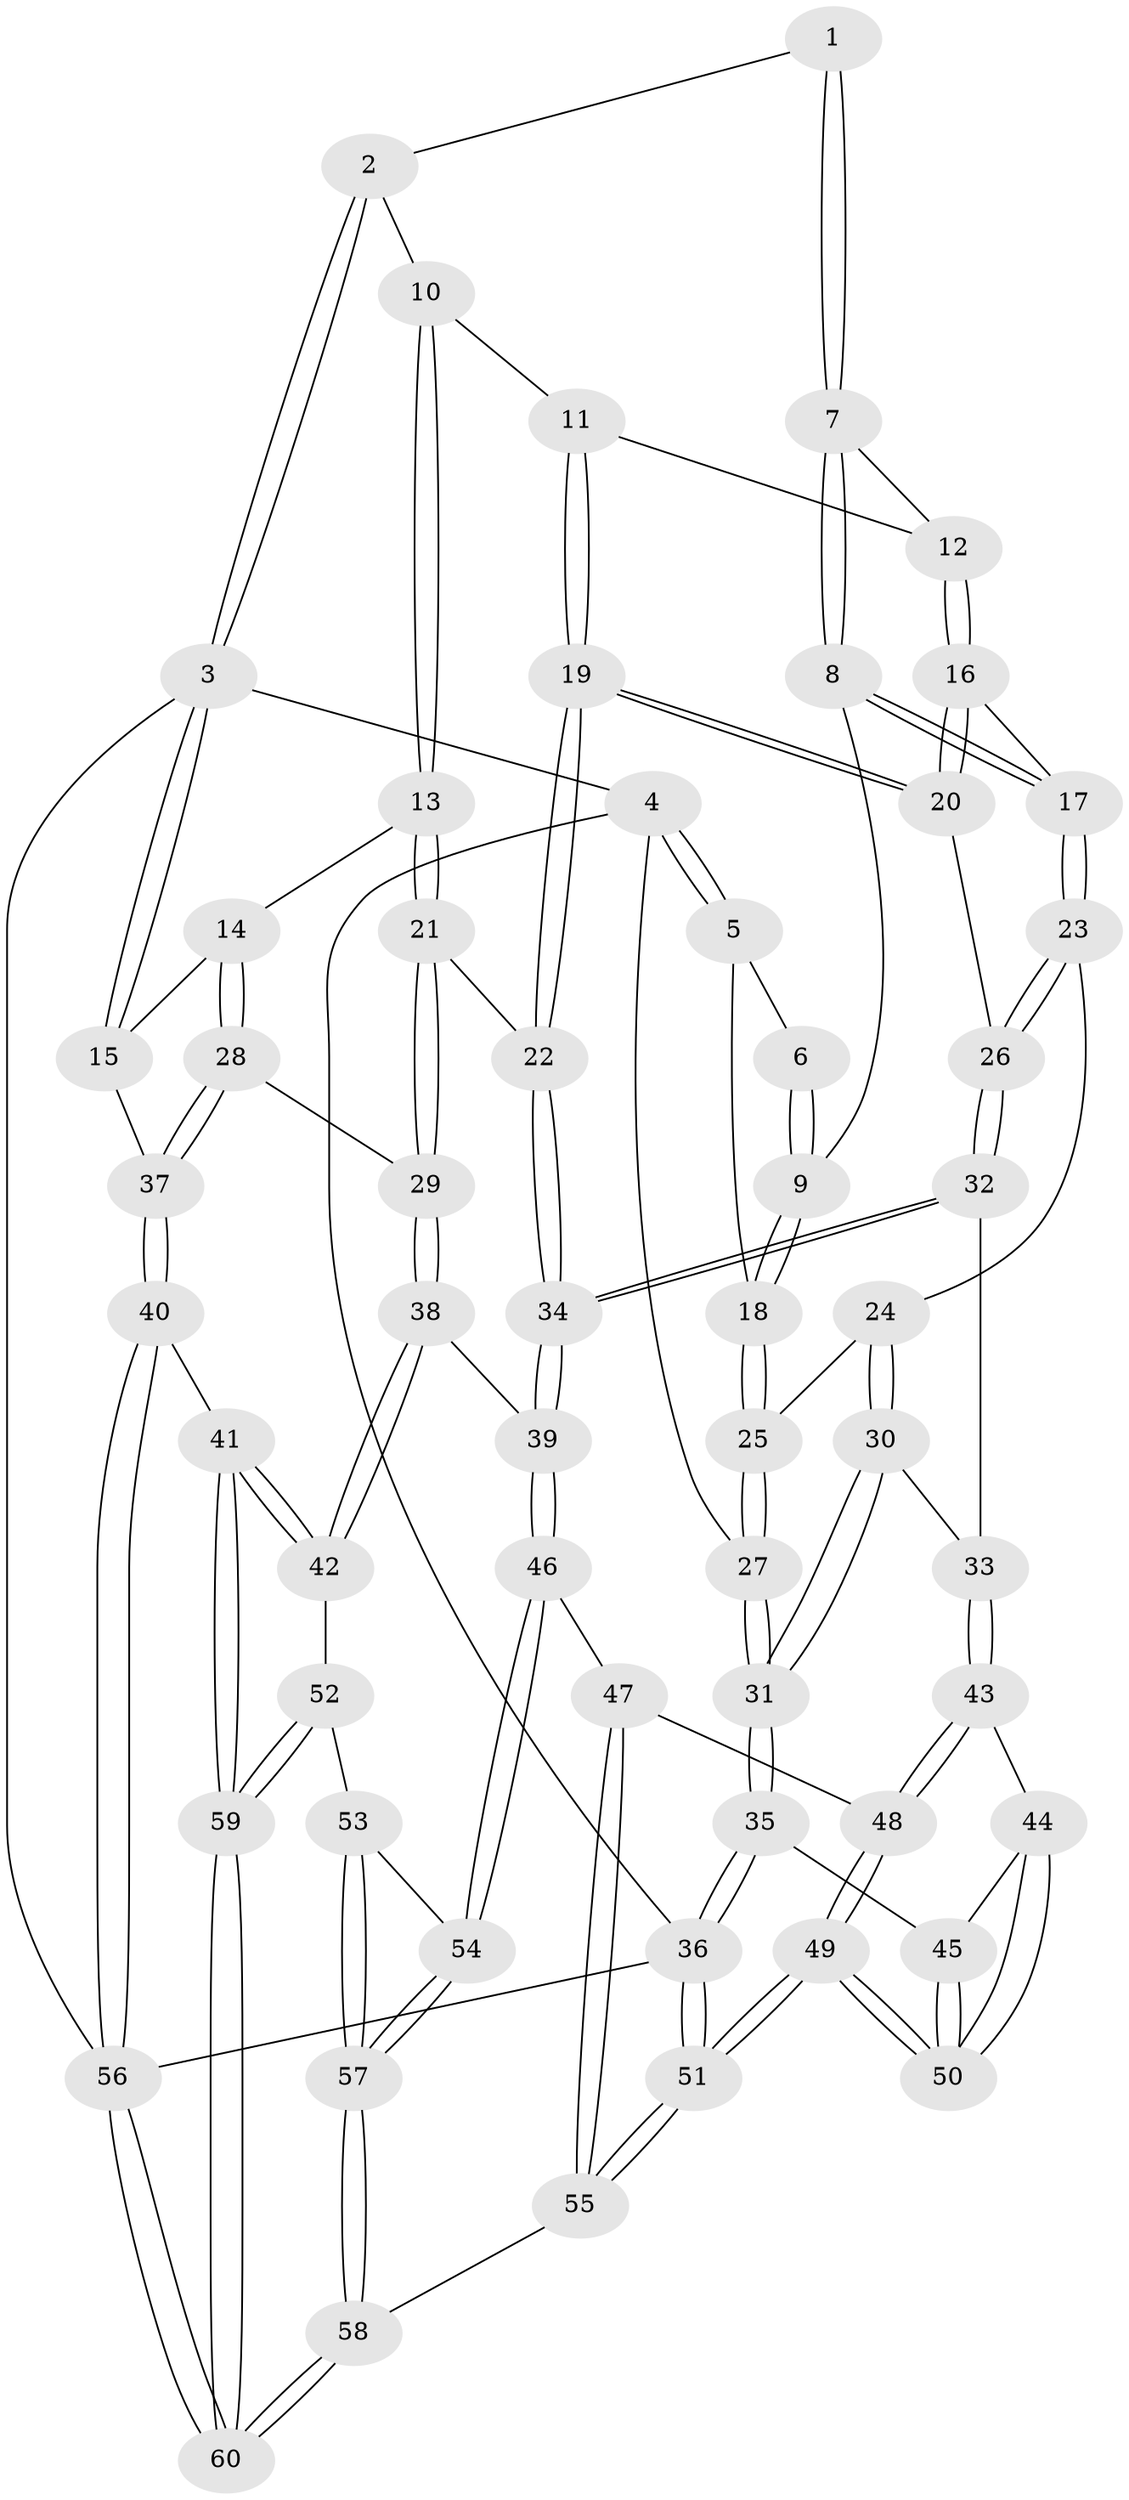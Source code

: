 // coarse degree distribution, {3: 0.2916666666666667, 4: 0.625, 7: 0.041666666666666664, 2: 0.041666666666666664}
// Generated by graph-tools (version 1.1) at 2025/38/03/04/25 23:38:37]
// undirected, 60 vertices, 147 edges
graph export_dot {
  node [color=gray90,style=filled];
  1 [pos="+0.4724528952988013+0"];
  2 [pos="+0.7744779740011936+0"];
  3 [pos="+1+0"];
  4 [pos="+0+0"];
  5 [pos="+0+0"];
  6 [pos="+0.3831935484478316+0"];
  7 [pos="+0.5080983254145218+0.10970164511222527"];
  8 [pos="+0.3955632292257597+0.22989523319140562"];
  9 [pos="+0.34516292914228125+0.22335356379782395"];
  10 [pos="+0.7900521732903113+0.03707654857590184"];
  11 [pos="+0.6455257691535896+0.1960782090207169"];
  12 [pos="+0.5219502615356756+0.13058570470305625"];
  13 [pos="+0.8777177988910642+0.23816846748357406"];
  14 [pos="+1+0.250989536050288"];
  15 [pos="+1+0.22179513629656059"];
  16 [pos="+0.5211062277766682+0.2528603672376088"];
  17 [pos="+0.4254435066844381+0.27911616656975663"];
  18 [pos="+0.258043729717877+0.25455268419966304"];
  19 [pos="+0.7022523468464237+0.38903835742383847"];
  20 [pos="+0.5994396455636525+0.3775639240439116"];
  21 [pos="+0.718113893628824+0.3974278669541677"];
  22 [pos="+0.7172972387079409+0.3973756746383784"];
  23 [pos="+0.42410103108664327+0.3178875074580352"];
  24 [pos="+0.2480839558734401+0.3397020449627373"];
  25 [pos="+0.24421454120749472+0.3177399162743249"];
  26 [pos="+0.47827004726841266+0.41525343305634665"];
  27 [pos="+0+0.2000923871426473"];
  28 [pos="+0.8944838262501297+0.5452421038124127"];
  29 [pos="+0.8529135447352276+0.5427991011618136"];
  30 [pos="+0.23783520105766587+0.48508116058246914"];
  31 [pos="+0+0.5105014893433152"];
  32 [pos="+0.37361600806972034+0.5304446544562025"];
  33 [pos="+0.3011044111383222+0.5362059762204443"];
  34 [pos="+0.55613869016209+0.6670460854717631"];
  35 [pos="+0+0.6019019196819985"];
  36 [pos="+0+1"];
  37 [pos="+1+0.63099405654033"];
  38 [pos="+0.7701564992620303+0.7141048243198878"];
  39 [pos="+0.5823983957592627+0.7424280613242669"];
  40 [pos="+1+0.8069324915600692"];
  41 [pos="+0.8971252517887558+0.8531731722038897"];
  42 [pos="+0.8836858931719133+0.8483654736880772"];
  43 [pos="+0.2824736914902388+0.6253849340725107"];
  44 [pos="+0.19546756941396698+0.7053458215226975"];
  45 [pos="+0+0.6527615447614068"];
  46 [pos="+0.5656986475472933+0.7815396456891547"];
  47 [pos="+0.37423278052987846+0.8173644733318832"];
  48 [pos="+0.3573169754617466+0.8120282863287822"];
  49 [pos="+0.16894418939049025+0.9100672695435194"];
  50 [pos="+0.1575231840492261+0.8764379628783868"];
  51 [pos="+0.057537377084225384+1"];
  52 [pos="+0.7715238910256359+0.9090256092508837"];
  53 [pos="+0.767595325253073+0.9097244963281438"];
  54 [pos="+0.5666941323235669+0.7857146902953291"];
  55 [pos="+0.4239482915480638+1"];
  56 [pos="+1+1"];
  57 [pos="+0.5712799755727449+1"];
  58 [pos="+0.552978662055239+1"];
  59 [pos="+0.8269395228629116+1"];
  60 [pos="+0.8238324134652104+1"];
  1 -- 2;
  1 -- 7;
  1 -- 7;
  2 -- 3;
  2 -- 3;
  2 -- 10;
  3 -- 4;
  3 -- 15;
  3 -- 15;
  3 -- 56;
  4 -- 5;
  4 -- 5;
  4 -- 27;
  4 -- 36;
  5 -- 6;
  5 -- 18;
  6 -- 9;
  6 -- 9;
  7 -- 8;
  7 -- 8;
  7 -- 12;
  8 -- 9;
  8 -- 17;
  8 -- 17;
  9 -- 18;
  9 -- 18;
  10 -- 11;
  10 -- 13;
  10 -- 13;
  11 -- 12;
  11 -- 19;
  11 -- 19;
  12 -- 16;
  12 -- 16;
  13 -- 14;
  13 -- 21;
  13 -- 21;
  14 -- 15;
  14 -- 28;
  14 -- 28;
  15 -- 37;
  16 -- 17;
  16 -- 20;
  16 -- 20;
  17 -- 23;
  17 -- 23;
  18 -- 25;
  18 -- 25;
  19 -- 20;
  19 -- 20;
  19 -- 22;
  19 -- 22;
  20 -- 26;
  21 -- 22;
  21 -- 29;
  21 -- 29;
  22 -- 34;
  22 -- 34;
  23 -- 24;
  23 -- 26;
  23 -- 26;
  24 -- 25;
  24 -- 30;
  24 -- 30;
  25 -- 27;
  25 -- 27;
  26 -- 32;
  26 -- 32;
  27 -- 31;
  27 -- 31;
  28 -- 29;
  28 -- 37;
  28 -- 37;
  29 -- 38;
  29 -- 38;
  30 -- 31;
  30 -- 31;
  30 -- 33;
  31 -- 35;
  31 -- 35;
  32 -- 33;
  32 -- 34;
  32 -- 34;
  33 -- 43;
  33 -- 43;
  34 -- 39;
  34 -- 39;
  35 -- 36;
  35 -- 36;
  35 -- 45;
  36 -- 51;
  36 -- 51;
  36 -- 56;
  37 -- 40;
  37 -- 40;
  38 -- 39;
  38 -- 42;
  38 -- 42;
  39 -- 46;
  39 -- 46;
  40 -- 41;
  40 -- 56;
  40 -- 56;
  41 -- 42;
  41 -- 42;
  41 -- 59;
  41 -- 59;
  42 -- 52;
  43 -- 44;
  43 -- 48;
  43 -- 48;
  44 -- 45;
  44 -- 50;
  44 -- 50;
  45 -- 50;
  45 -- 50;
  46 -- 47;
  46 -- 54;
  46 -- 54;
  47 -- 48;
  47 -- 55;
  47 -- 55;
  48 -- 49;
  48 -- 49;
  49 -- 50;
  49 -- 50;
  49 -- 51;
  49 -- 51;
  51 -- 55;
  51 -- 55;
  52 -- 53;
  52 -- 59;
  52 -- 59;
  53 -- 54;
  53 -- 57;
  53 -- 57;
  54 -- 57;
  54 -- 57;
  55 -- 58;
  56 -- 60;
  56 -- 60;
  57 -- 58;
  57 -- 58;
  58 -- 60;
  58 -- 60;
  59 -- 60;
  59 -- 60;
}

